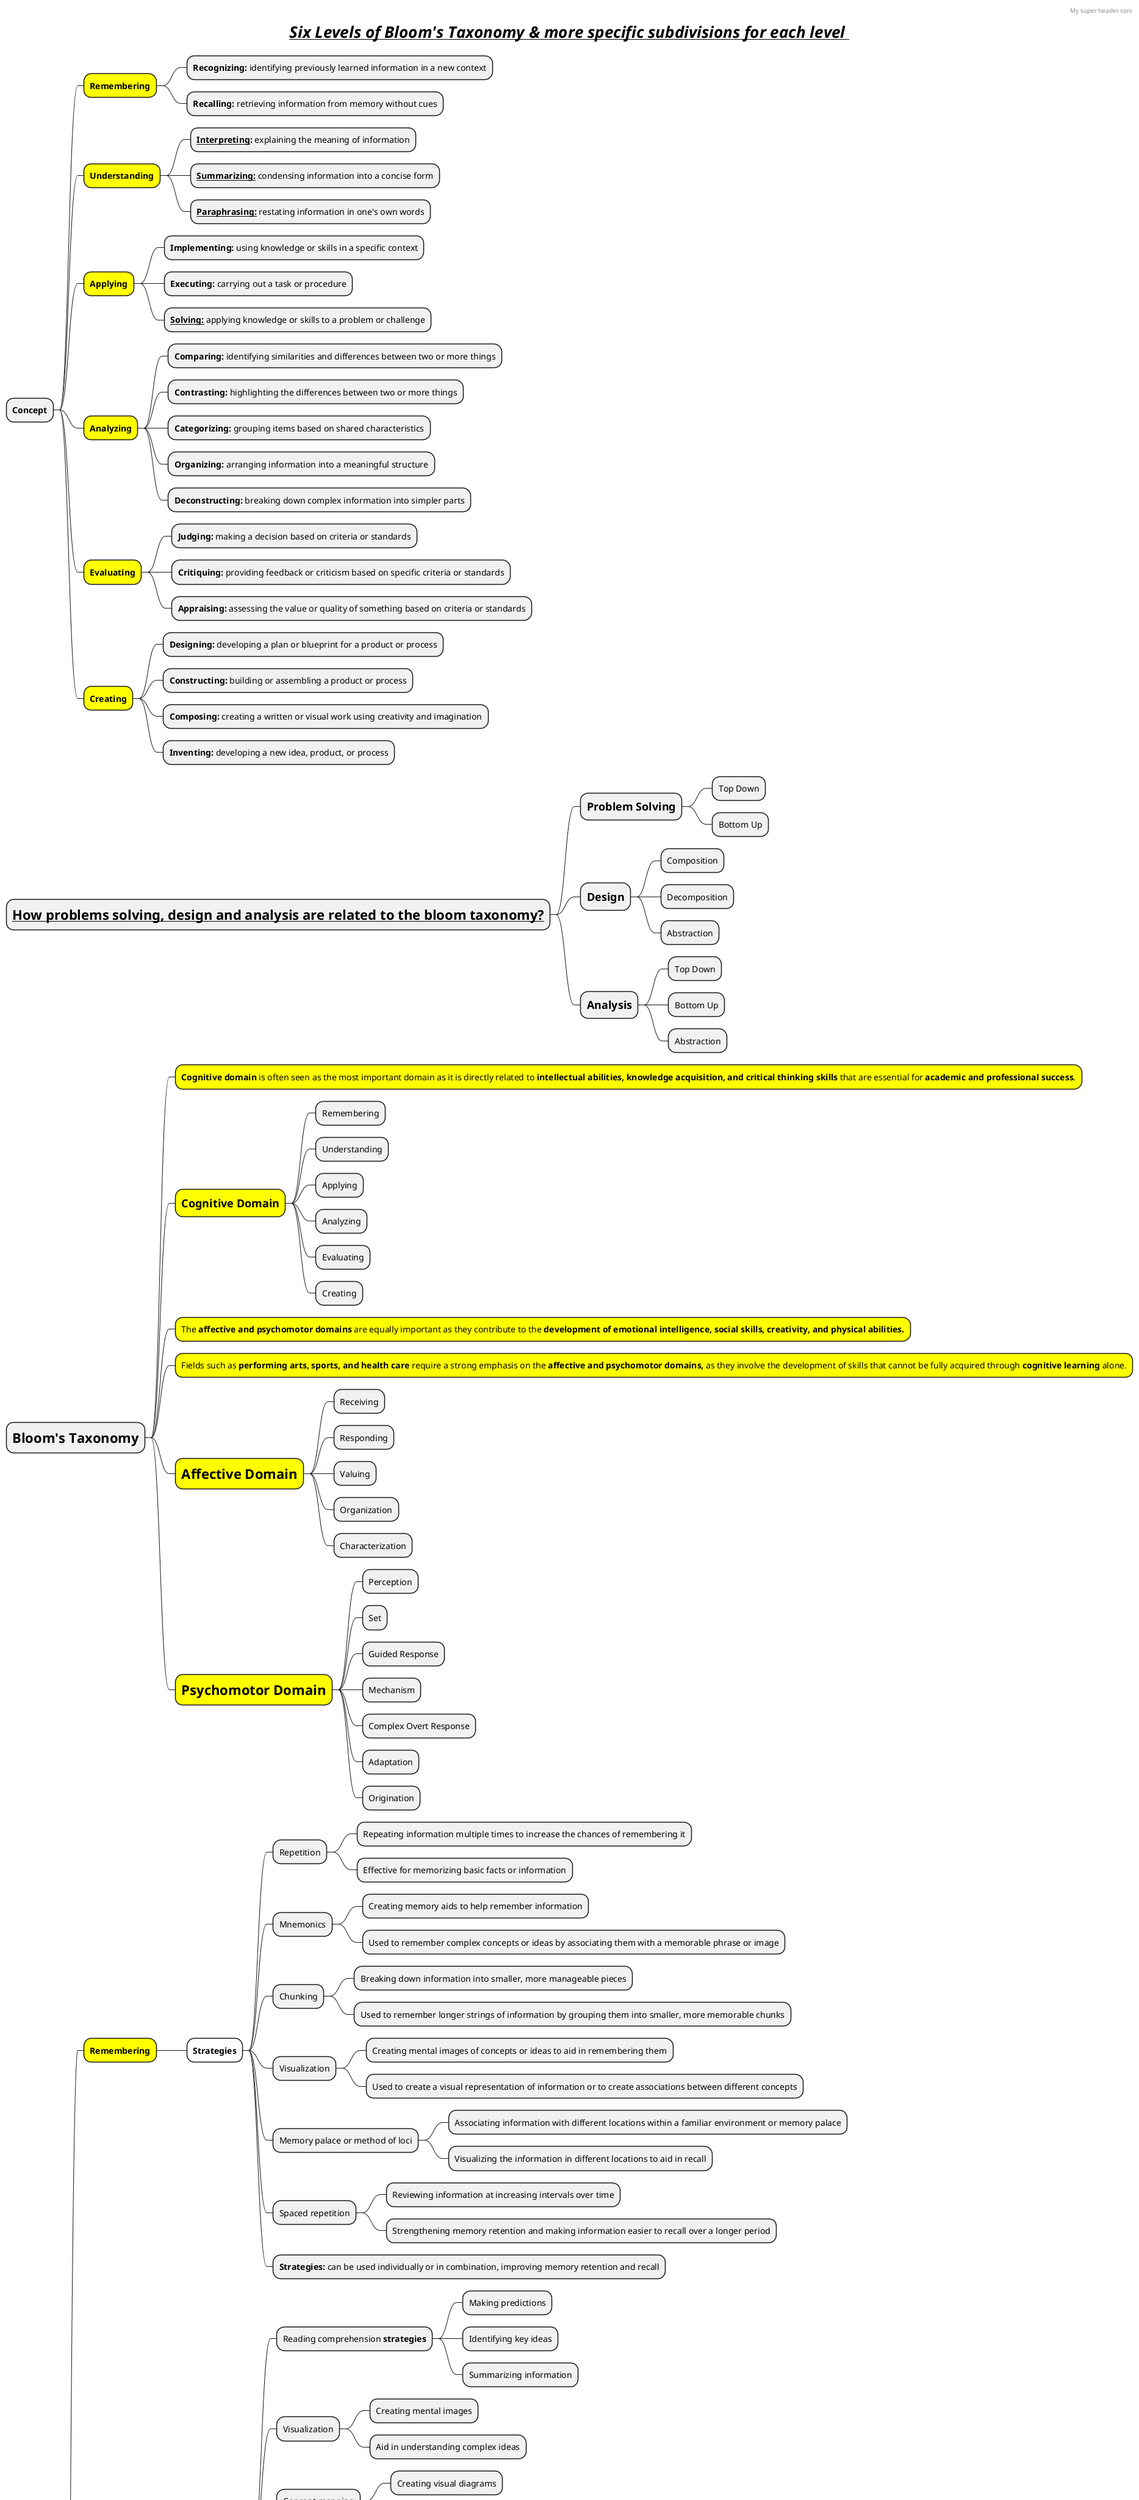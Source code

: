 @startmindmap


caption __The levels move from **lower-order thinking** skills, such as remembering and understanding, to **higher-order thinking** skills, such as analysis, synthesis, and evaluation.__
title =//__Six Levels of Bloom's Taxonomy & more specific subdivisions for each level __//

* **Concept**
**[#yellow] **Remembering**
*** **Recognizing:** identifying previously learned information in a new context
*** **Recalling:** retrieving information from memory without cues
**[#yellow] **Understanding**
*** **__Interpreting__:** explaining the meaning of information
*** **__Summarizing:__** condensing information into a concise form
*** **__Paraphrasing:__** restating information in one's own words
**[#yellow] **Applying**
*** **Implementing:** using knowledge or skills in a specific context
*** **Executing:** carrying out a task or procedure
*** **__Solving:__** applying knowledge or skills to a problem or challenge
**[#yellow] **Analyzing**
*** **Comparing:** identifying similarities and differences between two or more things
*** **Contrasting:** highlighting the differences between two or more things
*** **Categorizing:** grouping items based on shared characteristics
*** **Organizing:** arranging information into a meaningful structure
*** **Deconstructing:** breaking down complex information into simpler parts
**[#yellow] **Evaluating**
*** **Judging:** making a decision based on criteria or standards
*** **Critiquing:** providing feedback or criticism based on specific criteria or standards
*** **Appraising:** assessing the value or quality of something based on criteria or standards
**[#yellow] **Creating**
*** **Designing:** developing a plan or blueprint for a product or process
*** **Constructing:** building or assembling a product or process
*** **Composing:** creating a written or visual work using creativity and imagination
*** **Inventing:** developing a new idea, product, or process


header
My super header soni
endheader

center footer My super footer

legend right
*  **Concept:**
*  **Remembering:** Ability to retain information and recall it at a later time
*  **Understanding:** involves comprehending and making sense of information, concepts, or ideas.
*  **Applying:** Using knowledge, concepts, or ideas in a practical or real-world context.
*  **Analyzing:** breaking down complex information into its component parts and examine the relationships between them. Activities at this level might include identifying patterns, comparing and contrasting information, or organizing information into categories.
*  **Evaluating:** involves the ability to make judgments about the value or quality of information, based on criteria that have been developed. Examples include evaluating the credibility of sources,  critiquing an argument, or judging the effectiveness of a strategy.
*  **Creating:** involves using knowledge and skills to produce something new or original. Activities at this level might include designing a product, composing a piece of music or writing, or creating a work of art.
 endlegend

* =__How problems solving, design and analysis are related to the bloom taxonomy?__
** ==**Problem Solving**
*** Top Down
*** Bottom Up
** ==**Design**
*** Composition
*** Decomposition
*** Abstraction
** ==**Analysis**
*** Top Down
*** Bottom Up
*** Abstraction


* =**Bloom's Taxonomy**
**[#yellow] **Cognitive domain** is often seen as the most important domain as it is directly related to **intellectual abilities, knowledge acquisition, and critical thinking skills** that are essential for **academic and professional success**.
**[#yellow] ==**Cognitive Domain**
*** Remembering
*** Understanding
*** Applying
*** Analyzing
*** Evaluating
*** Creating
**[#yellow] The **affective and psychomotor domains** are equally important as they contribute to the **development of emotional intelligence, social skills, creativity, and physical abilities.**
**[#yellow] Fields such as **performing arts, sports, and health care** require a strong emphasis on the **affective and psychomotor domains,** as they involve the development of skills that cannot be fully acquired through **cognitive learning** alone.
**[#yellow] =**Affective Domain**
*** Receiving
*** Responding
*** Valuing
*** Organization
*** Characterization
**[#yellow] =**Psychomotor Domain**
*** Perception
*** Set
*** Guided Response
*** Mechanism
*** Complex Overt Response
*** Adaptation
*** Origination


* **Concept**
**[#yellow] **Remembering**
***[#white] **Strategies**
**** Repetition
***** Repeating information multiple times to increase the chances of remembering it
***** Effective for memorizing basic facts or information
**** Mnemonics
***** Creating memory aids to help remember information
***** Used to remember complex concepts or ideas by associating them with a memorable phrase or image
**** Chunking
***** Breaking down information into smaller, more manageable pieces
***** Used to remember longer strings of information by grouping them into smaller, more memorable chunks
**** Visualization
***** Creating mental images of concepts or ideas to aid in remembering them
***** Used to create a visual representation of information or to create associations between different concepts
**** Memory palace or method of loci
***** Associating information with different locations within a familiar environment or memory palace
***** Visualizing the information in different locations to aid in recall
**** Spaced repetition
***** Reviewing information at increasing intervals over time
***** Strengthening memory retention and making information easier to recall over a longer period
**** **Strategies:** can be used individually or in combination, improving memory retention and recall

**[#yellow] **Understanding**
***[#white] **Strategies**
**** Reading comprehension **strategies**
***** Making predictions
***** Identifying key ideas
***** Summarizing information
**** Visualization
***** Creating mental images
***** Aid in understanding complex ideas
**** Concept mapping
***** Creating visual diagrams
***** Connecting different ideas or concepts
**** Active listening
***** Paying close attention
***** Asking questions
**** Peer teaching
***** Explaining concepts to peers or classmates
***** Reinforcing understanding
**** Mnemonics
***** Creating memory aids
***** Associating memorable phrases or images
**** Can be used individually or in combination
***** Enhance understanding
***** Improve comprehension and ability to make connections

**[#yellow] **Applying**
***[#white] **Strategies**
**** Problem-solving
***** Applying knowledge and understanding to solve real-world problems or scenarios
***** Identifying areas where further understanding may be needed
**** Case studies
***** Analyzing real-world scenarios or situations to understand how knowledge or concepts can be applied
***** Identifying best practices or exploring different approaches to solving problems
**** Simulations
***** Creating virtual or real-world scenarios to practice applying knowledge and skills in a safe and controlled environment
***** Improving decision-making skills and practical experience
**** Role-playing
***** Acting out scenarios or situations to explore how knowledge or concepts can be applied
***** Practicing communication skills and gaining a deeper understanding of different perspectives
**** Experiments
***** Testing hypotheses or theories in a controlled environment
***** Exploring cause-and-effect relationships and gaining practical experience in applying knowledge
**** Fieldwork
***** Conducting research or gathering information in a real-world context
***** Applying knowledge to practical problems and gaining real-world experience
*** Strategies can be used individually or in combination
**** Enhancing the application of knowledge and skills
**** Improving ability to apply knowledge in practical settings and to solve real-world problems

**[#yellow] **Analyzing**
***[#white] **Strategies**
**** Qualitative Analysis
***** Analyzing **non-numeric data**
***** Used in sociology, anthropology, psychology
**** Quantitative Analysis
***** Analyzing **numeric data**
***** Used in **economics, finance, engineering**
**** Comparative Analysis
***** Comparing two or more **objects or phenomena**
***** Used in literature, art, history
**** Deductive Analysis
***** Starting with a **hypothesis or theory**
***** Testing through data collection and analysis
***** Used in **science, engineering**
***** Generally means **applying theory** to the **data** to **test the theory.** It's a kind of **“top-down” approach** to **data analysis.** In **qualitative analysis,** this often \nmeans applying predetermined codes to the data.
**** Inductive Analysis
***** Starting with data collection
***** Developing theory or hypothesis
***** Used in sociology, anthropology
*****  **Inductive reasoning** is a **bottom-up approach,** while **deductive reasoning** is **top-down.** \n**Inductive reasoning** takes you from the **specific to the general,** while in **deductive reasoning,** \nyou make **inferences by going from general premises to specific conclusions**.
**** Content Analysis
***** Analyzing written or spoken language
***** Identifying patterns, themes, insights
***** Used in communication studies, linguistics
**** Discourse Analysis
***** Analyzing language use in **social contexts**
***** Identifying **power dynamics, ideologies, social norms**
***** Used in **political science, sociology**


**[#yellow] **Evaluating**
***[#white] **Strategies**
**** Surveys
***** Collect data from individuals
***** Measure impact of program/intervention
***** Identify areas for improvement
**** Interviews
***** Qualitative evaluation tool
***** Ask open-ended questions
***** Provide in-depth insights
***** Gather detailed feedback
**** Focus groups
***** Group discussion method
***** Bring together a small group
***** Gather detailed feedback
***** Identify areas for improvement
**** Observations
***** Watch and record behavior
***** Assess effectiveness of program/intervention
***** Identify areas for improvement
**** Case studies
***** In-depth analysis of a specific case
***** Understand impact on individuals or groups
***** Identify best practices and lessons learned
**** Outcome mapping
***** Map outcomes of program/intervention
***** Identify changes at individual, community, or systems level
***** Measure impact
***** Identify areas for improvement
**[#yellow] **Creating**
***[#white] **Strategies**

**** **Brainstorming:**
***** Generating a large number of ideas in a short period of time without judging or evaluating them
***** Stimulates creativity and generates possible solutions to a problem
**** **Mind mapping:**
***** Creating a visual diagram to organize thoughts, identify patterns, and generate new connections between different concepts
***** Can be used to represent ideas and concepts
**** **Collaboration:**
***** Working with others to generate new ideas and solutions
***** Brings together different perspectives and expertise to leverage the strengths of a team
**** **Experimentation:**
***** Testing and trying out new ideas and concepts
***** Identifies what works and what doesn't work, and refines and improves upon ideas
**** **Reimagining:**
***** Taking an existing idea or concept and looking at it from a new perspective
***** Involves questioning assumptions, challenging existing paradigms, and exploring new possibilities
**** **Playfulness:**
***** Approaching a task with a sense of fun and curiosity
***** Stimulates creativity and encourages individuals to take risks and explore new possibilities








@endmindmap
